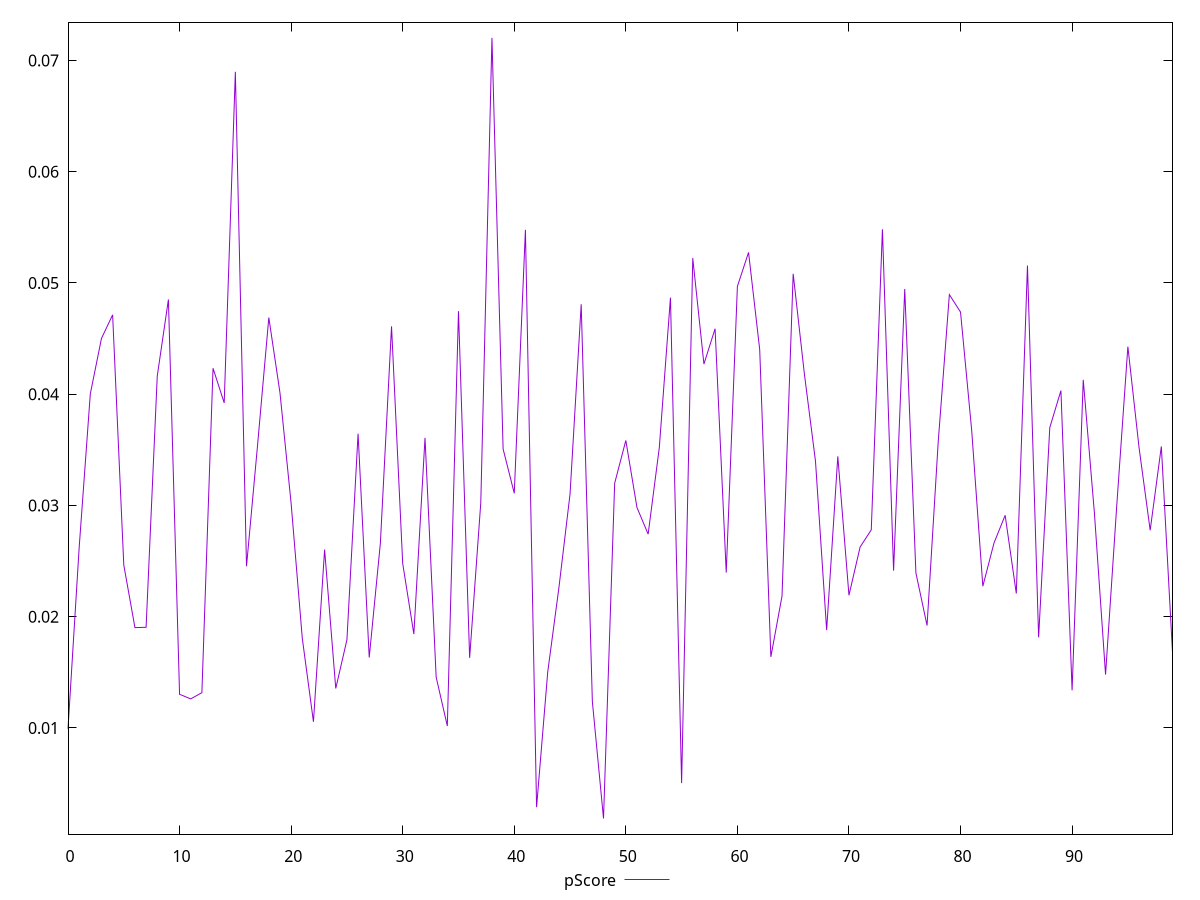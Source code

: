 reset

$pScore <<EOF
0 0.00992003831408872
1 0.02619896327589538
2 0.04003679758375711
3 0.045017798917360796
4 0.04713748031324294
5 0.024647424051455036
6 0.019019790413982995
7 0.01904575239468842
8 0.04162723414606001
9 0.04851562119023145
10 0.01302059439409381
11 0.012613111376807762
12 0.013170543027319348
13 0.04233539445840312
14 0.03922031393514802
15 0.06898422602648246
16 0.024535795390230764
17 0.035523399479645335
18 0.046892408584191136
19 0.0401249816271797
20 0.030176201826736526
21 0.01805876274228868
22 0.010552304110142963
23 0.026032213437495177
24 0.013550404489376722
25 0.01791357345551997
26 0.0364515559235607
27 0.016333494896512868
28 0.02662090618745877
29 0.04610047419832347
30 0.024788438813837688
31 0.018438024071723513
32 0.03607974272222486
33 0.014563217560832065
34 0.010177834831150867
35 0.047465709400846934
36 0.01630132607038659
37 0.030257901045411595
38 0.0720342047232495
39 0.03507900565157551
40 0.03109606830150785
41 0.05478116958044049
42 0.0028756420844309183
43 0.015035774331672136
44 0.022593515498569028
45 0.031032562555007637
46 0.048085379877728096
47 0.012368428138527565
48 0.0018559855721762553
49 0.03199878554293989
50 0.0358434581286714
51 0.029811922659733647
52 0.027422484071030095
53 0.03519697513274023
54 0.0486872354474997
55 0.005037886951803905
56 0.05223708536320332
57 0.04271166746304905
58 0.045890535435681334
59 0.023965437017991753
60 0.049695032101010894
61 0.05275190067158242
62 0.044017273051628114
63 0.01638702209842341
64 0.021853056775676227
65 0.05083105896739598
66 0.041864582922778726
67 0.033982122799578685
68 0.018795211131112155
69 0.03441270596901014
70 0.02192436596809183
71 0.026267869063206828
72 0.027809167371062482
73 0.054828310242627465
74 0.024137066388285944
75 0.04945743192605012
76 0.023941927898586735
77 0.019206202721987642
78 0.03571330051173116
79 0.04895480015011083
80 0.04738770867901182
81 0.03676072268916336
82 0.02273795326683986
83 0.02662407880609241
84 0.029115562664988937
85 0.02208752804530817
86 0.05156803037277313
87 0.018143090406398055
88 0.03700104797361364
89 0.040327259880179045
90 0.013381987384522787
91 0.04129571876044491
92 0.029333542573670823
93 0.014797338821420036
94 0.029939216881538833
95 0.04427905771655982
96 0.035222724003723394
97 0.027770613377823494
98 0.035307926990945426
99 0.016798236220604723
EOF

set key outside below
set xrange [0:99]
set yrange [0.0004524211891547903:0.07343776910627098]
set trange [0.0004524211891547903:0.07343776910627098]
set terminal svg size 640, 500 enhanced background rgb 'white'
set output "report_00015_2021-02-09T16-11-33.973Z/largest-contentful-paint/samples/pages+cached+noadtech+nomedia/pScore/values.svg"

plot $pScore title "pScore" with line

reset
